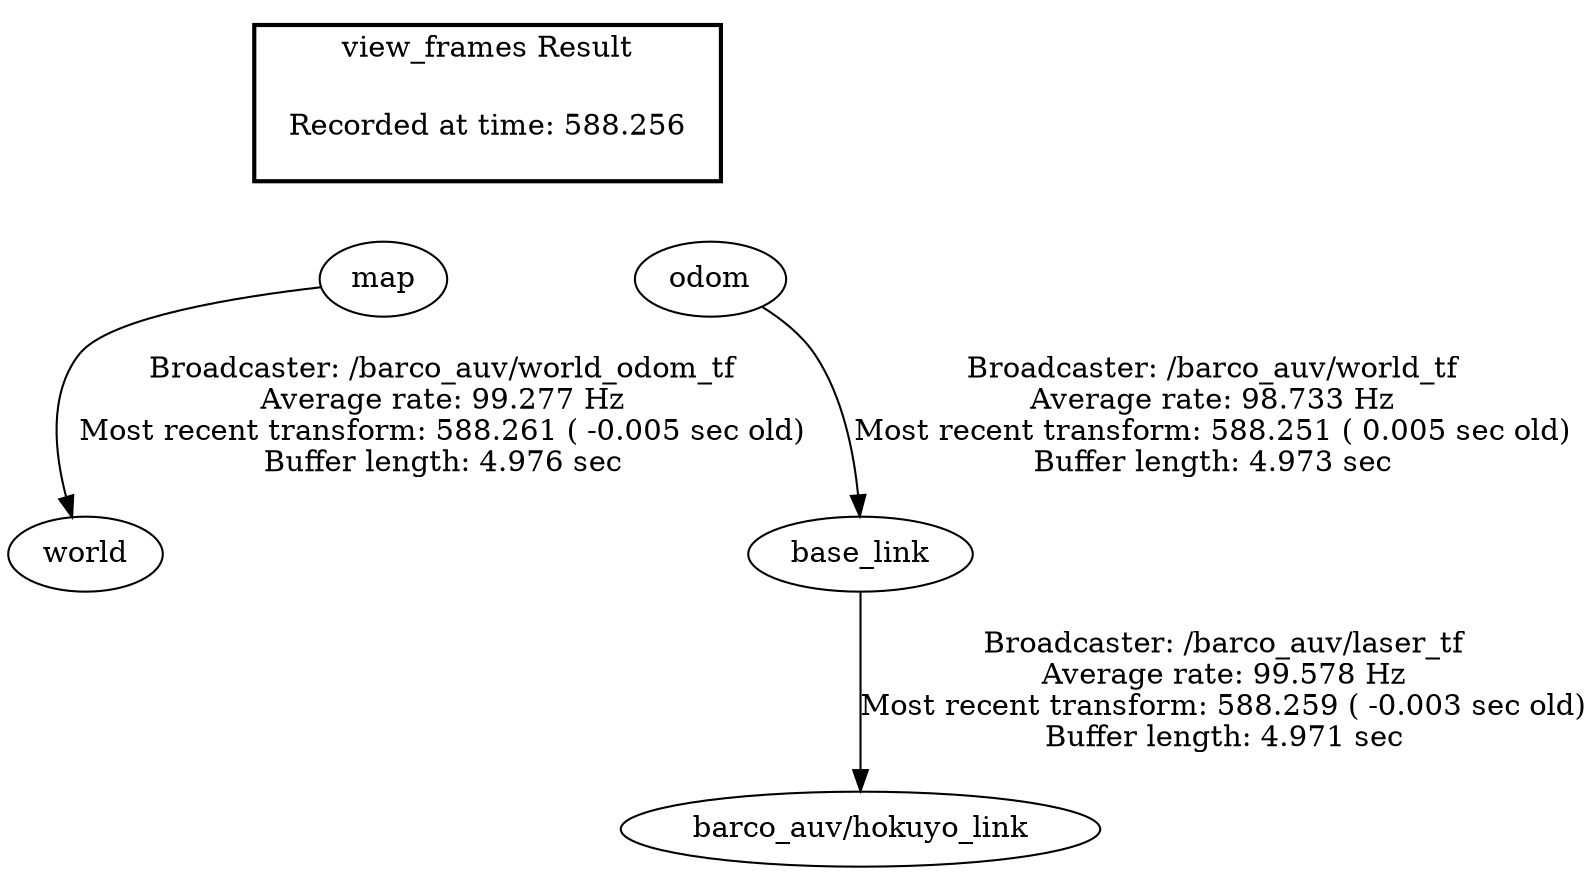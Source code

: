 digraph G {
"map" -> "world"[label="Broadcaster: /barco_auv/world_odom_tf\nAverage rate: 99.277 Hz\nMost recent transform: 588.261 ( -0.005 sec old)\nBuffer length: 4.976 sec\n"];
"base_link" -> "barco_auv/hokuyo_link"[label="Broadcaster: /barco_auv/laser_tf\nAverage rate: 99.578 Hz\nMost recent transform: 588.259 ( -0.003 sec old)\nBuffer length: 4.971 sec\n"];
"odom" -> "base_link"[label="Broadcaster: /barco_auv/world_tf\nAverage rate: 98.733 Hz\nMost recent transform: 588.251 ( 0.005 sec old)\nBuffer length: 4.973 sec\n"];
edge [style=invis];
 subgraph cluster_legend { style=bold; color=black; label ="view_frames Result";
"Recorded at time: 588.256"[ shape=plaintext ] ;
 }->"map";
edge [style=invis];
 subgraph cluster_legend { style=bold; color=black; label ="view_frames Result";
"Recorded at time: 588.256"[ shape=plaintext ] ;
 }->"odom";
}